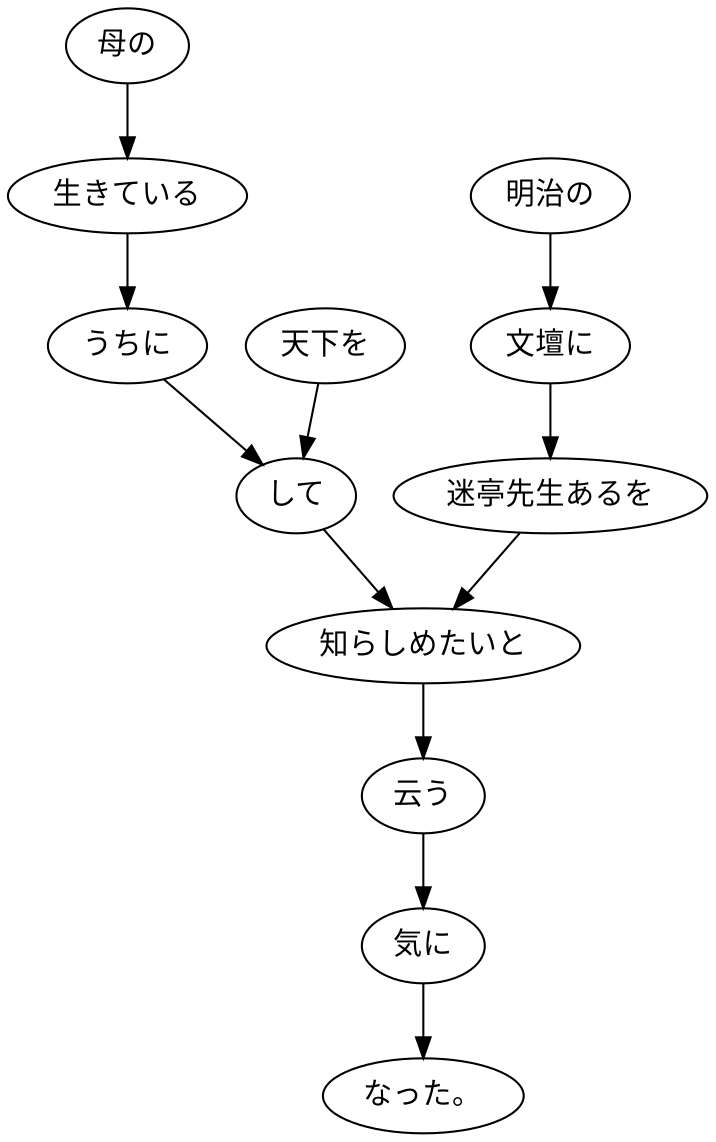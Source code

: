digraph graph1047 {
	node0 [label="母の"];
	node1 [label="生きている"];
	node2 [label="うちに"];
	node3 [label="天下を"];
	node4 [label="して"];
	node5 [label="明治の"];
	node6 [label="文壇に"];
	node7 [label="迷亭先生あるを"];
	node8 [label="知らしめたいと"];
	node9 [label="云う"];
	node10 [label="気に"];
	node11 [label="なった。"];
	node0 -> node1;
	node1 -> node2;
	node2 -> node4;
	node3 -> node4;
	node4 -> node8;
	node5 -> node6;
	node6 -> node7;
	node7 -> node8;
	node8 -> node9;
	node9 -> node10;
	node10 -> node11;
}
